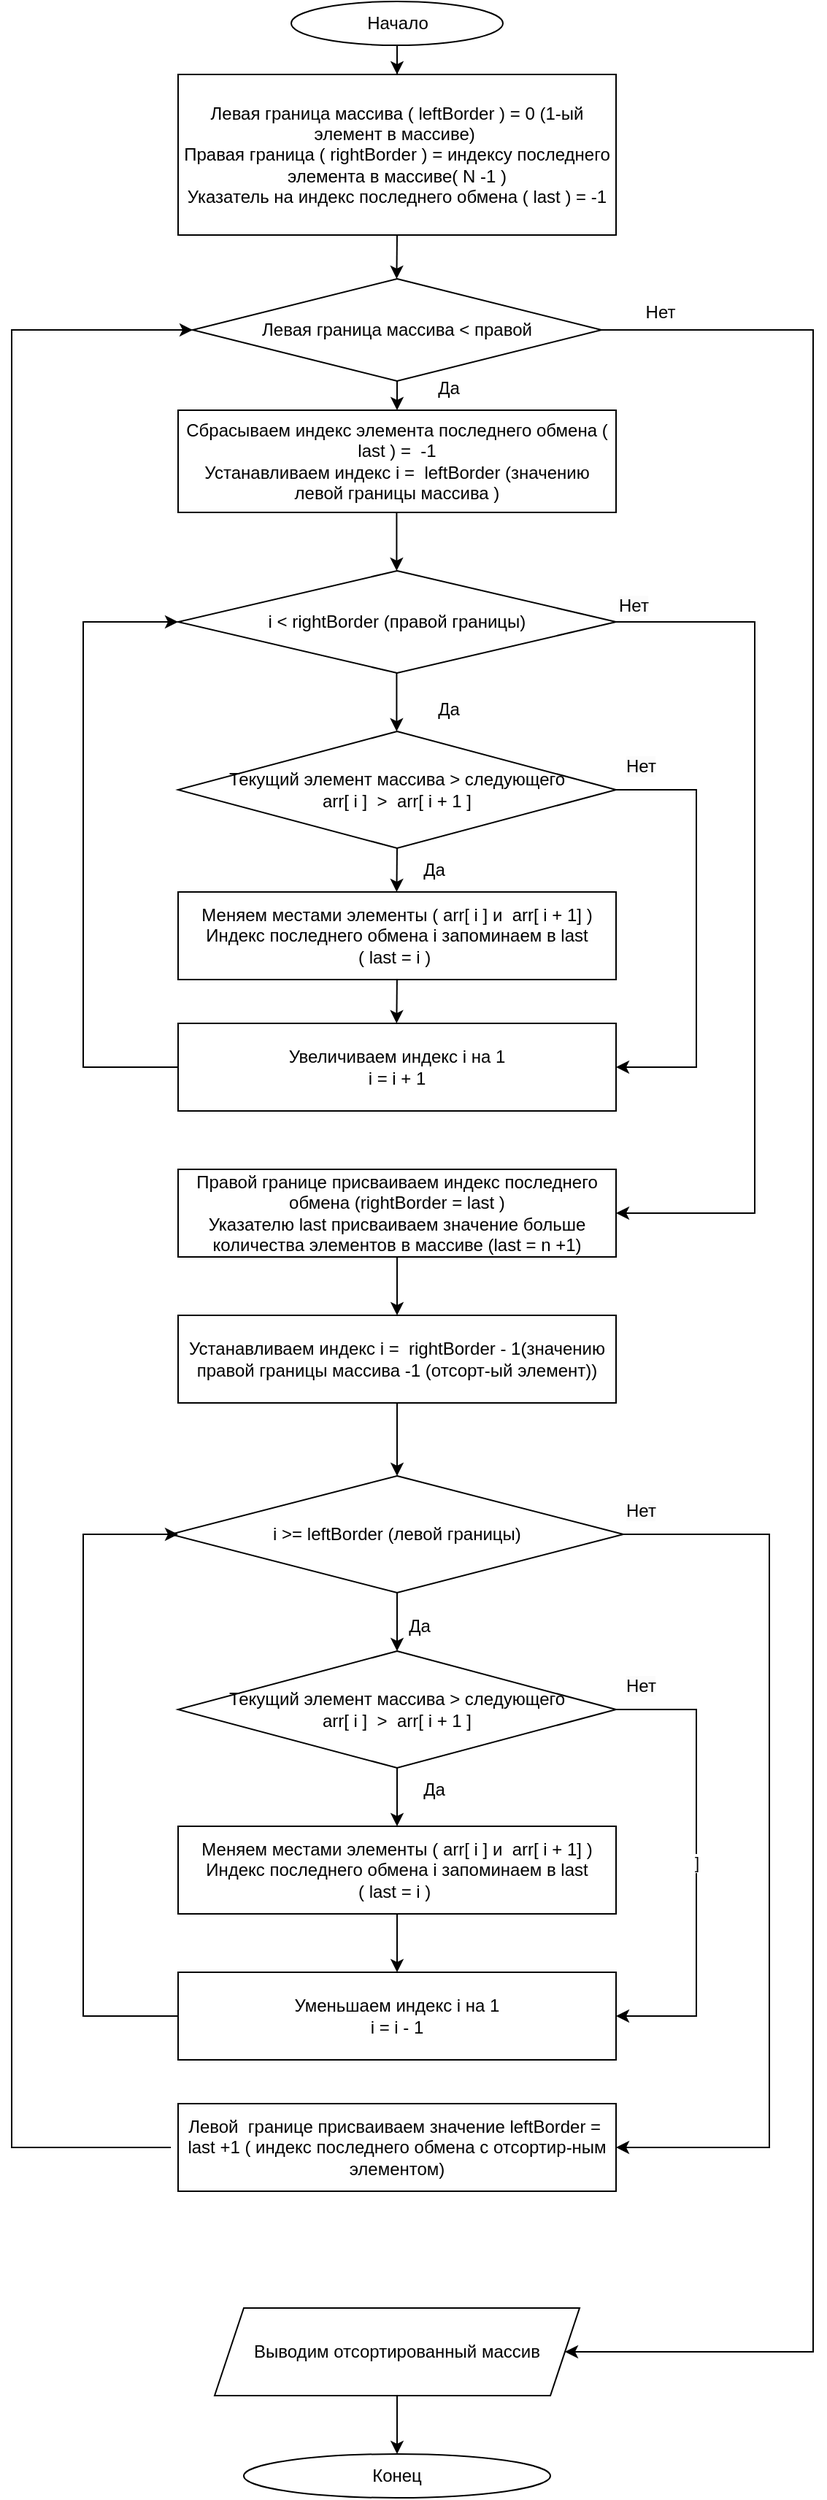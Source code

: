 <mxfile version="23.1.6" type="device">
  <diagram name="Page-1" id="74e2e168-ea6b-b213-b513-2b3c1d86103e">
    <mxGraphModel dx="4730" dy="2575" grid="1" gridSize="10" guides="1" tooltips="1" connect="1" arrows="1" fold="1" page="1" pageScale="1" pageWidth="1100" pageHeight="850" background="none" math="0" shadow="0">
      <root>
        <mxCell id="0" />
        <mxCell id="1" parent="0" />
        <mxCell id="BAR1KQf7lfsyzlYT7yKX-64" value="" style="edgeStyle=orthogonalEdgeStyle;rounded=0;orthogonalLoop=1;jettySize=auto;html=1;" edge="1" parent="1" source="BAR1KQf7lfsyzlYT7yKX-1" target="BAR1KQf7lfsyzlYT7yKX-62">
          <mxGeometry relative="1" as="geometry" />
        </mxCell>
        <mxCell id="BAR1KQf7lfsyzlYT7yKX-1" value="Начало" style="ellipse;whiteSpace=wrap;html=1;" vertex="1" parent="1">
          <mxGeometry x="242.5" width="145" height="30" as="geometry" />
        </mxCell>
        <mxCell id="BAR1KQf7lfsyzlYT7yKX-3" value="Левая граница массива &amp;lt; правой" style="rhombus;whiteSpace=wrap;html=1;" vertex="1" parent="1">
          <mxGeometry x="175" y="190" width="280" height="70" as="geometry" />
        </mxCell>
        <mxCell id="BAR1KQf7lfsyzlYT7yKX-51" style="edgeStyle=orthogonalEdgeStyle;rounded=0;orthogonalLoop=1;jettySize=auto;html=1;exitX=1;exitY=0.5;exitDx=0;exitDy=0;entryX=1;entryY=0.5;entryDx=0;entryDy=0;" edge="1" parent="1" source="BAR1KQf7lfsyzlYT7yKX-6" target="BAR1KQf7lfsyzlYT7yKX-36">
          <mxGeometry relative="1" as="geometry">
            <mxPoint x="560" y="810" as="targetPoint" />
            <Array as="points">
              <mxPoint x="560" y="425" />
              <mxPoint x="560" y="830" />
            </Array>
          </mxGeometry>
        </mxCell>
        <mxCell id="BAR1KQf7lfsyzlYT7yKX-6" value="i &amp;lt; rightBorder (правой границы)" style="rhombus;whiteSpace=wrap;html=1;" vertex="1" parent="1">
          <mxGeometry x="165" y="390" width="300" height="70" as="geometry" />
        </mxCell>
        <mxCell id="BAR1KQf7lfsyzlYT7yKX-7" value="Текущий элемент массива &amp;gt; следующего&lt;br&gt;arr[ i ]&amp;nbsp; &amp;gt;&amp;nbsp; arr[ i + 1 ]" style="rhombus;whiteSpace=wrap;html=1;" vertex="1" parent="1">
          <mxGeometry x="165" y="500" width="300" height="80" as="geometry" />
        </mxCell>
        <mxCell id="BAR1KQf7lfsyzlYT7yKX-8" value="Меняем местами элементы ( arr[ i ] и&amp;nbsp; arr[ i + 1] )&lt;br&gt;Индекс последнего обмена i запоминаем в last&lt;br&gt;( last = i )&amp;nbsp;" style="rounded=0;whiteSpace=wrap;html=1;" vertex="1" parent="1">
          <mxGeometry x="165" y="610" width="300" height="60" as="geometry" />
        </mxCell>
        <mxCell id="BAR1KQf7lfsyzlYT7yKX-42" value="" style="edgeStyle=orthogonalEdgeStyle;rounded=0;orthogonalLoop=1;jettySize=auto;html=1;" edge="1" parent="1" source="BAR1KQf7lfsyzlYT7yKX-11" target="BAR1KQf7lfsyzlYT7yKX-40">
          <mxGeometry relative="1" as="geometry" />
        </mxCell>
        <mxCell id="BAR1KQf7lfsyzlYT7yKX-49" style="edgeStyle=orthogonalEdgeStyle;rounded=0;orthogonalLoop=1;jettySize=auto;html=1;entryX=1;entryY=0.5;entryDx=0;entryDy=0;" edge="1" parent="1" source="BAR1KQf7lfsyzlYT7yKX-11" target="BAR1KQf7lfsyzlYT7yKX-16">
          <mxGeometry relative="1" as="geometry">
            <mxPoint x="580" y="1510" as="targetPoint" />
            <Array as="points">
              <mxPoint x="570" y="1050" />
              <mxPoint x="570" y="1470" />
            </Array>
          </mxGeometry>
        </mxCell>
        <mxCell id="BAR1KQf7lfsyzlYT7yKX-11" value="i &amp;gt;= leftBorder (левой границы)" style="rhombus;whiteSpace=wrap;html=1;" vertex="1" parent="1">
          <mxGeometry x="160" y="1010" width="310" height="80" as="geometry" />
        </mxCell>
        <mxCell id="BAR1KQf7lfsyzlYT7yKX-15" value="Уменьшаем индекс i на 1&lt;br&gt;i = i - 1" style="rounded=0;whiteSpace=wrap;html=1;" vertex="1" parent="1">
          <mxGeometry x="165" y="1350" width="300" height="60" as="geometry" />
        </mxCell>
        <mxCell id="BAR1KQf7lfsyzlYT7yKX-52" style="edgeStyle=orthogonalEdgeStyle;rounded=0;orthogonalLoop=1;jettySize=auto;html=1;entryX=0;entryY=0.5;entryDx=0;entryDy=0;" edge="1" parent="1" target="BAR1KQf7lfsyzlYT7yKX-3">
          <mxGeometry relative="1" as="geometry">
            <mxPoint x="50" y="230" as="targetPoint" />
            <mxPoint x="160" y="1470" as="sourcePoint" />
            <Array as="points">
              <mxPoint x="51" y="1470" />
              <mxPoint x="51" y="225" />
            </Array>
          </mxGeometry>
        </mxCell>
        <mxCell id="BAR1KQf7lfsyzlYT7yKX-16" value="Левой&amp;nbsp; границе присваиваем значение leftBorder =&amp;nbsp; last +1 ( индекс последнего обмена с отсортир-ным элементом)" style="rounded=0;whiteSpace=wrap;html=1;" vertex="1" parent="1">
          <mxGeometry x="165" y="1440" width="300" height="60" as="geometry" />
        </mxCell>
        <mxCell id="BAR1KQf7lfsyzlYT7yKX-55" value="" style="edgeStyle=orthogonalEdgeStyle;rounded=0;orthogonalLoop=1;jettySize=auto;html=1;" edge="1" parent="1" source="BAR1KQf7lfsyzlYT7yKX-17" target="BAR1KQf7lfsyzlYT7yKX-18">
          <mxGeometry relative="1" as="geometry" />
        </mxCell>
        <mxCell id="BAR1KQf7lfsyzlYT7yKX-17" value="Выводим отсортированный массив" style="shape=parallelogram;perimeter=parallelogramPerimeter;whiteSpace=wrap;html=1;fixedSize=1;" vertex="1" parent="1">
          <mxGeometry x="190" y="1580" width="250" height="60" as="geometry" />
        </mxCell>
        <mxCell id="BAR1KQf7lfsyzlYT7yKX-18" value="Конец" style="ellipse;whiteSpace=wrap;html=1;" vertex="1" parent="1">
          <mxGeometry x="210" y="1680" width="210" height="30" as="geometry" />
        </mxCell>
        <mxCell id="BAR1KQf7lfsyzlYT7yKX-20" value="" style="endArrow=classic;html=1;rounded=0;entryX=0.5;entryY=0;entryDx=0;entryDy=0;" edge="1" parent="1">
          <mxGeometry width="50" height="50" relative="1" as="geometry">
            <mxPoint x="315" y="160" as="sourcePoint" />
            <mxPoint x="314.71" y="190" as="targetPoint" />
          </mxGeometry>
        </mxCell>
        <mxCell id="BAR1KQf7lfsyzlYT7yKX-21" value="" style="endArrow=classic;html=1;rounded=0;" edge="1" parent="1">
          <mxGeometry width="50" height="50" relative="1" as="geometry">
            <mxPoint x="315" y="260" as="sourcePoint" />
            <mxPoint x="315" y="280" as="targetPoint" />
          </mxGeometry>
        </mxCell>
        <mxCell id="BAR1KQf7lfsyzlYT7yKX-22" value="" style="endArrow=classic;html=1;rounded=0;exitX=1;exitY=0.5;exitDx=0;exitDy=0;entryX=1;entryY=0.5;entryDx=0;entryDy=0;" edge="1" parent="1" source="BAR1KQf7lfsyzlYT7yKX-3" target="BAR1KQf7lfsyzlYT7yKX-17">
          <mxGeometry width="50" height="50" relative="1" as="geometry">
            <mxPoint x="345" y="60" as="sourcePoint" />
            <mxPoint x="600" y="1540" as="targetPoint" />
            <Array as="points">
              <mxPoint x="600" y="225" />
              <mxPoint x="600" y="890" />
              <mxPoint x="600" y="1260" />
              <mxPoint x="600" y="1610" />
            </Array>
          </mxGeometry>
        </mxCell>
        <mxCell id="BAR1KQf7lfsyzlYT7yKX-23" value="Нет" style="text;html=1;align=center;verticalAlign=middle;resizable=0;points=[];autosize=1;strokeColor=none;fillColor=none;" vertex="1" parent="1">
          <mxGeometry x="475" y="198" width="40" height="30" as="geometry" />
        </mxCell>
        <mxCell id="BAR1KQf7lfsyzlYT7yKX-25" value="" style="endArrow=classic;html=1;rounded=0;entryX=0.5;entryY=0;entryDx=0;entryDy=0;" edge="1" parent="1">
          <mxGeometry width="50" height="50" relative="1" as="geometry">
            <mxPoint x="314.71" y="350" as="sourcePoint" />
            <mxPoint x="314.71" y="390" as="targetPoint" />
          </mxGeometry>
        </mxCell>
        <mxCell id="BAR1KQf7lfsyzlYT7yKX-26" value="" style="endArrow=classic;html=1;rounded=0;entryX=0.5;entryY=0;entryDx=0;entryDy=0;" edge="1" parent="1">
          <mxGeometry width="50" height="50" relative="1" as="geometry">
            <mxPoint x="314.71" y="460" as="sourcePoint" />
            <mxPoint x="314.71" y="500" as="targetPoint" />
          </mxGeometry>
        </mxCell>
        <mxCell id="BAR1KQf7lfsyzlYT7yKX-27" value="" style="endArrow=classic;html=1;rounded=0;exitX=1;exitY=0.5;exitDx=0;exitDy=0;entryX=1;entryY=0.5;entryDx=0;entryDy=0;" edge="1" parent="1" source="BAR1KQf7lfsyzlYT7yKX-7" target="BAR1KQf7lfsyzlYT7yKX-32">
          <mxGeometry width="50" height="50" relative="1" as="geometry">
            <mxPoint x="250" y="620" as="sourcePoint" />
            <mxPoint x="480" y="730" as="targetPoint" />
            <Array as="points">
              <mxPoint x="520" y="540" />
              <mxPoint x="520" y="730" />
            </Array>
          </mxGeometry>
        </mxCell>
        <mxCell id="BAR1KQf7lfsyzlYT7yKX-29" value="" style="endArrow=classic;html=1;rounded=0;entryX=0.5;entryY=0;entryDx=0;entryDy=0;" edge="1" parent="1">
          <mxGeometry width="50" height="50" relative="1" as="geometry">
            <mxPoint x="315" y="580" as="sourcePoint" />
            <mxPoint x="314.72" y="610" as="targetPoint" />
          </mxGeometry>
        </mxCell>
        <mxCell id="BAR1KQf7lfsyzlYT7yKX-30" value="" style="endArrow=classic;html=1;rounded=0;entryX=0.5;entryY=0;entryDx=0;entryDy=0;" edge="1" parent="1">
          <mxGeometry width="50" height="50" relative="1" as="geometry">
            <mxPoint x="314.96" y="670" as="sourcePoint" />
            <mxPoint x="314.68" y="700" as="targetPoint" />
          </mxGeometry>
        </mxCell>
        <mxCell id="BAR1KQf7lfsyzlYT7yKX-33" style="edgeStyle=orthogonalEdgeStyle;rounded=0;orthogonalLoop=1;jettySize=auto;html=1;entryX=0;entryY=0.5;entryDx=0;entryDy=0;" edge="1" parent="1" source="BAR1KQf7lfsyzlYT7yKX-32" target="BAR1KQf7lfsyzlYT7yKX-6">
          <mxGeometry relative="1" as="geometry">
            <mxPoint x="160" y="540" as="targetPoint" />
            <Array as="points">
              <mxPoint x="100" y="730" />
              <mxPoint x="100" y="425" />
            </Array>
          </mxGeometry>
        </mxCell>
        <mxCell id="BAR1KQf7lfsyzlYT7yKX-32" value="Увеличиваем индекс i на 1&lt;br style=&quot;border-color: var(--border-color);&quot;&gt;&lt;span style=&quot;border-color: var(--border-color);&quot;&gt;i = i + 1&lt;/span&gt;" style="rounded=0;whiteSpace=wrap;html=1;" vertex="1" parent="1">
          <mxGeometry x="165" y="700" width="300" height="60" as="geometry" />
        </mxCell>
        <mxCell id="BAR1KQf7lfsyzlYT7yKX-35" value="&lt;span style=&quot;color: rgb(0, 0, 0); font-family: Helvetica; font-size: 12px; font-style: normal; font-variant-ligatures: normal; font-variant-caps: normal; font-weight: 400; letter-spacing: normal; orphans: 2; text-align: center; text-indent: 0px; text-transform: none; widows: 2; word-spacing: 0px; -webkit-text-stroke-width: 0px; background-color: rgb(251, 251, 251); text-decoration-thickness: initial; text-decoration-style: initial; text-decoration-color: initial; float: none; display: inline !important;&quot;&gt;Нет&lt;/span&gt;" style="text;whiteSpace=wrap;html=1;" vertex="1" parent="1">
          <mxGeometry x="470" y="510" width="50" height="40" as="geometry" />
        </mxCell>
        <mxCell id="BAR1KQf7lfsyzlYT7yKX-39" value="" style="edgeStyle=orthogonalEdgeStyle;rounded=0;orthogonalLoop=1;jettySize=auto;html=1;" edge="1" parent="1" source="BAR1KQf7lfsyzlYT7yKX-36" target="BAR1KQf7lfsyzlYT7yKX-38">
          <mxGeometry relative="1" as="geometry" />
        </mxCell>
        <mxCell id="BAR1KQf7lfsyzlYT7yKX-36" value="Правой границе присваиваем индекс последнего обмена (rightBorder = last )&lt;br style=&quot;border-color: var(--border-color);&quot;&gt;Указателю last присваиваем значение больше количества элементов в массиве (last = n +1)" style="rounded=0;whiteSpace=wrap;html=1;" vertex="1" parent="1">
          <mxGeometry x="165" y="800" width="300" height="60" as="geometry" />
        </mxCell>
        <mxCell id="BAR1KQf7lfsyzlYT7yKX-41" value="" style="edgeStyle=orthogonalEdgeStyle;rounded=0;orthogonalLoop=1;jettySize=auto;html=1;" edge="1" parent="1" source="BAR1KQf7lfsyzlYT7yKX-38" target="BAR1KQf7lfsyzlYT7yKX-11">
          <mxGeometry relative="1" as="geometry" />
        </mxCell>
        <mxCell id="BAR1KQf7lfsyzlYT7yKX-38" value="Устанавливаем индекс i =&amp;nbsp; rightBorder - 1(значению правой границы массива -1 (отсорт-ый элемент))" style="rounded=0;whiteSpace=wrap;html=1;" vertex="1" parent="1">
          <mxGeometry x="165" y="900" width="300" height="60" as="geometry" />
        </mxCell>
        <mxCell id="BAR1KQf7lfsyzlYT7yKX-44" value="" style="edgeStyle=orthogonalEdgeStyle;rounded=0;orthogonalLoop=1;jettySize=auto;html=1;" edge="1" parent="1" source="BAR1KQf7lfsyzlYT7yKX-40" target="BAR1KQf7lfsyzlYT7yKX-43">
          <mxGeometry relative="1" as="geometry" />
        </mxCell>
        <mxCell id="BAR1KQf7lfsyzlYT7yKX-40" value="Текущий элемент массива &amp;gt; следующего&lt;br&gt;arr[ i ]&amp;nbsp; &amp;gt;&amp;nbsp; arr[ i + 1 ]" style="rhombus;whiteSpace=wrap;html=1;" vertex="1" parent="1">
          <mxGeometry x="165" y="1130" width="300" height="80" as="geometry" />
        </mxCell>
        <mxCell id="BAR1KQf7lfsyzlYT7yKX-45" value="" style="edgeStyle=orthogonalEdgeStyle;rounded=0;orthogonalLoop=1;jettySize=auto;html=1;" edge="1" parent="1" source="BAR1KQf7lfsyzlYT7yKX-43" target="BAR1KQf7lfsyzlYT7yKX-15">
          <mxGeometry relative="1" as="geometry" />
        </mxCell>
        <mxCell id="BAR1KQf7lfsyzlYT7yKX-43" value="Меняем местами элементы ( arr[ i ] и&amp;nbsp; arr[ i + 1] )&lt;br&gt;Индекс последнего обмена i запоминаем в last&lt;br&gt;( last = i )&amp;nbsp;" style="rounded=0;whiteSpace=wrap;html=1;" vertex="1" parent="1">
          <mxGeometry x="165" y="1250" width="300" height="60" as="geometry" />
        </mxCell>
        <mxCell id="BAR1KQf7lfsyzlYT7yKX-47" value="]" style="endArrow=classic;html=1;rounded=0;exitX=1;exitY=0.5;exitDx=0;exitDy=0;entryX=1;entryY=0.5;entryDx=0;entryDy=0;" edge="1" parent="1" target="BAR1KQf7lfsyzlYT7yKX-15">
          <mxGeometry width="50" height="50" relative="1" as="geometry">
            <mxPoint x="465" y="1170" as="sourcePoint" />
            <mxPoint x="465" y="1360" as="targetPoint" />
            <Array as="points">
              <mxPoint x="520" y="1170" />
              <mxPoint x="520" y="1380" />
            </Array>
          </mxGeometry>
        </mxCell>
        <mxCell id="BAR1KQf7lfsyzlYT7yKX-48" style="edgeStyle=orthogonalEdgeStyle;rounded=0;orthogonalLoop=1;jettySize=auto;html=1;entryX=0;entryY=0.5;entryDx=0;entryDy=0;" edge="1" parent="1">
          <mxGeometry relative="1" as="geometry">
            <mxPoint x="165.0" y="1050" as="targetPoint" />
            <mxPoint x="165.0" y="1355" as="sourcePoint" />
            <Array as="points">
              <mxPoint x="165" y="1380" />
              <mxPoint x="100" y="1380" />
              <mxPoint x="100" y="1050" />
            </Array>
          </mxGeometry>
        </mxCell>
        <mxCell id="BAR1KQf7lfsyzlYT7yKX-57" value="&lt;span style=&quot;color: rgb(0, 0, 0); font-family: Helvetica; font-size: 12px; font-style: normal; font-variant-ligatures: normal; font-variant-caps: normal; font-weight: 400; letter-spacing: normal; orphans: 2; text-align: center; text-indent: 0px; text-transform: none; widows: 2; word-spacing: 0px; -webkit-text-stroke-width: 0px; background-color: rgb(251, 251, 251); text-decoration-thickness: initial; text-decoration-style: initial; text-decoration-color: initial; float: none; display: inline !important;&quot;&gt;Нет&lt;/span&gt;" style="text;whiteSpace=wrap;html=1;" vertex="1" parent="1">
          <mxGeometry x="470" y="1020" width="50" height="40" as="geometry" />
        </mxCell>
        <mxCell id="BAR1KQf7lfsyzlYT7yKX-58" value="&lt;span style=&quot;color: rgb(0, 0, 0); font-family: Helvetica; font-size: 12px; font-style: normal; font-variant-ligatures: normal; font-variant-caps: normal; font-weight: 400; letter-spacing: normal; orphans: 2; text-align: center; text-indent: 0px; text-transform: none; widows: 2; word-spacing: 0px; -webkit-text-stroke-width: 0px; background-color: rgb(251, 251, 251); text-decoration-thickness: initial; text-decoration-style: initial; text-decoration-color: initial; float: none; display: inline !important;&quot;&gt;Нет&lt;/span&gt;" style="text;whiteSpace=wrap;html=1;" vertex="1" parent="1">
          <mxGeometry x="470" y="1140" width="50" height="40" as="geometry" />
        </mxCell>
        <mxCell id="BAR1KQf7lfsyzlYT7yKX-59" value="Да" style="text;html=1;align=center;verticalAlign=middle;resizable=0;points=[];autosize=1;strokeColor=none;fillColor=none;" vertex="1" parent="1">
          <mxGeometry x="310" y="1098" width="40" height="30" as="geometry" />
        </mxCell>
        <mxCell id="BAR1KQf7lfsyzlYT7yKX-60" value="Да" style="text;html=1;align=center;verticalAlign=middle;resizable=0;points=[];autosize=1;strokeColor=none;fillColor=none;" vertex="1" parent="1">
          <mxGeometry x="320" y="580" width="40" height="30" as="geometry" />
        </mxCell>
        <mxCell id="BAR1KQf7lfsyzlYT7yKX-61" value="&lt;span style=&quot;color: rgb(0, 0, 0); font-family: Helvetica; font-size: 12px; font-style: normal; font-variant-ligatures: normal; font-variant-caps: normal; font-weight: 400; letter-spacing: normal; orphans: 2; text-align: center; text-indent: 0px; text-transform: none; widows: 2; word-spacing: 0px; -webkit-text-stroke-width: 0px; background-color: rgb(251, 251, 251); text-decoration-thickness: initial; text-decoration-style: initial; text-decoration-color: initial; float: none; display: inline !important;&quot;&gt;Нет&lt;/span&gt;" style="text;whiteSpace=wrap;html=1;" vertex="1" parent="1">
          <mxGeometry x="465" y="400" width="50" height="40" as="geometry" />
        </mxCell>
        <mxCell id="BAR1KQf7lfsyzlYT7yKX-62" value="&lt;div style=&quot;border-color: var(--border-color);&quot;&gt;&lt;br class=&quot;Apple-interchange-newline&quot;&gt;Левая граница массива ( leftBorder ) = 0 (1-ый элемент в массиве)&amp;nbsp;&lt;/div&gt;&lt;div style=&quot;border-color: var(--border-color);&quot;&gt;&lt;span style=&quot;border-color: var(--border-color); background-color: initial;&quot;&gt;Правая граница ( rightBorder ) = индексу последнего элемента в массиве( N -1 )&lt;/span&gt;&lt;/div&gt;&lt;div style=&quot;border-color: var(--border-color);&quot;&gt;Указатель на индекс последнего обмена ( last ) = -1&lt;/div&gt;&lt;div&gt;&lt;br&gt;&lt;/div&gt;" style="rounded=0;whiteSpace=wrap;html=1;" vertex="1" parent="1">
          <mxGeometry x="165" y="50" width="300" height="110" as="geometry" />
        </mxCell>
        <mxCell id="BAR1KQf7lfsyzlYT7yKX-63" value="Сбрасываем индекс элемента последнего обмена ( last ) =&amp;nbsp; -1&lt;br style=&quot;border-color: var(--border-color);&quot;&gt;Устанавливаем индекс i =&amp;nbsp; leftBorder (значению левой границы массива )" style="rounded=0;whiteSpace=wrap;html=1;" vertex="1" parent="1">
          <mxGeometry x="165" y="280" width="300" height="70" as="geometry" />
        </mxCell>
        <mxCell id="BAR1KQf7lfsyzlYT7yKX-65" value="Да" style="text;html=1;align=center;verticalAlign=middle;resizable=0;points=[];autosize=1;strokeColor=none;fillColor=none;" vertex="1" parent="1">
          <mxGeometry x="320" y="1210" width="40" height="30" as="geometry" />
        </mxCell>
        <mxCell id="BAR1KQf7lfsyzlYT7yKX-66" value="Да" style="text;html=1;align=center;verticalAlign=middle;resizable=0;points=[];autosize=1;strokeColor=none;fillColor=none;" vertex="1" parent="1">
          <mxGeometry x="330" y="470" width="40" height="30" as="geometry" />
        </mxCell>
        <mxCell id="BAR1KQf7lfsyzlYT7yKX-67" value="Да" style="text;html=1;align=center;verticalAlign=middle;resizable=0;points=[];autosize=1;strokeColor=none;fillColor=none;" vertex="1" parent="1">
          <mxGeometry x="330" y="250" width="40" height="30" as="geometry" />
        </mxCell>
      </root>
    </mxGraphModel>
  </diagram>
</mxfile>
